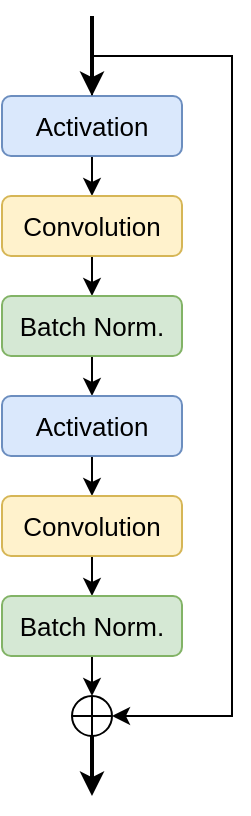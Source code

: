 <mxfile version="15.9.6" type="device"><diagram id="Vh9VURWYQfSzXD4nJMZ3" name="Page-1"><mxGraphModel dx="1102" dy="585" grid="1" gridSize="10" guides="1" tooltips="1" connect="1" arrows="1" fold="1" page="1" pageScale="1" pageWidth="850" pageHeight="1100" math="0" shadow="0"><root><mxCell id="0"/><mxCell id="1" parent="0"/><mxCell id="1HasCgRDNfKFLyoan0Ir-8" style="edgeStyle=orthogonalEdgeStyle;rounded=0;orthogonalLoop=1;jettySize=auto;html=1;exitX=0.5;exitY=1;exitDx=0;exitDy=0;entryX=0.5;entryY=0;entryDx=0;entryDy=0;fontSize=13;" edge="1" parent="1" source="1HasCgRDNfKFLyoan0Ir-1" target="1HasCgRDNfKFLyoan0Ir-3"><mxGeometry relative="1" as="geometry"/></mxCell><mxCell id="1HasCgRDNfKFLyoan0Ir-25" style="edgeStyle=orthogonalEdgeStyle;rounded=0;orthogonalLoop=1;jettySize=auto;html=1;exitX=0.5;exitY=0;exitDx=0;exitDy=0;entryX=1;entryY=0.5;entryDx=0;entryDy=0;entryPerimeter=0;fontSize=13;strokeWidth=1;" edge="1" parent="1" source="1HasCgRDNfKFLyoan0Ir-1" target="1HasCgRDNfKFLyoan0Ir-20"><mxGeometry relative="1" as="geometry"><Array as="points"><mxPoint x="350" y="110"/><mxPoint x="420" y="110"/><mxPoint x="420" y="440"/></Array></mxGeometry></mxCell><mxCell id="1HasCgRDNfKFLyoan0Ir-1" value="&lt;font style=&quot;font-size: 13px&quot;&gt;Activation&lt;/font&gt;" style="rounded=1;whiteSpace=wrap;html=1;fillColor=#dae8fc;strokeColor=#6c8ebf;" vertex="1" parent="1"><mxGeometry x="305" y="130" width="90" height="30" as="geometry"/></mxCell><mxCell id="1HasCgRDNfKFLyoan0Ir-9" style="edgeStyle=orthogonalEdgeStyle;rounded=0;orthogonalLoop=1;jettySize=auto;html=1;exitX=0.5;exitY=1;exitDx=0;exitDy=0;entryX=0.5;entryY=0;entryDx=0;entryDy=0;fontSize=13;" edge="1" parent="1" source="1HasCgRDNfKFLyoan0Ir-3" target="1HasCgRDNfKFLyoan0Ir-4"><mxGeometry relative="1" as="geometry"/></mxCell><mxCell id="1HasCgRDNfKFLyoan0Ir-3" value="&lt;font style=&quot;font-size: 13px&quot;&gt;Convolution&lt;/font&gt;" style="rounded=1;whiteSpace=wrap;html=1;fillColor=#fff2cc;strokeColor=#d6b656;" vertex="1" parent="1"><mxGeometry x="305" y="180" width="90" height="30" as="geometry"/></mxCell><mxCell id="1HasCgRDNfKFLyoan0Ir-10" style="edgeStyle=orthogonalEdgeStyle;rounded=0;orthogonalLoop=1;jettySize=auto;html=1;exitX=0.5;exitY=1;exitDx=0;exitDy=0;entryX=0.5;entryY=0;entryDx=0;entryDy=0;fontSize=13;" edge="1" parent="1" source="1HasCgRDNfKFLyoan0Ir-4" target="1HasCgRDNfKFLyoan0Ir-5"><mxGeometry relative="1" as="geometry"/></mxCell><mxCell id="1HasCgRDNfKFLyoan0Ir-4" value="Batch Norm." style="rounded=1;whiteSpace=wrap;html=1;fillColor=#d5e8d4;strokeColor=#82b366;fontSize=13;" vertex="1" parent="1"><mxGeometry x="305" y="230" width="90" height="30" as="geometry"/></mxCell><mxCell id="1HasCgRDNfKFLyoan0Ir-11" style="edgeStyle=orthogonalEdgeStyle;rounded=0;orthogonalLoop=1;jettySize=auto;html=1;exitX=0.5;exitY=1;exitDx=0;exitDy=0;entryX=0.5;entryY=0;entryDx=0;entryDy=0;fontSize=13;" edge="1" parent="1" source="1HasCgRDNfKFLyoan0Ir-5" target="1HasCgRDNfKFLyoan0Ir-6"><mxGeometry relative="1" as="geometry"/></mxCell><mxCell id="1HasCgRDNfKFLyoan0Ir-5" value="&lt;font style=&quot;font-size: 13px&quot;&gt;Activation&lt;/font&gt;" style="rounded=1;whiteSpace=wrap;html=1;fillColor=#dae8fc;strokeColor=#6c8ebf;" vertex="1" parent="1"><mxGeometry x="305" y="280" width="90" height="30" as="geometry"/></mxCell><mxCell id="1HasCgRDNfKFLyoan0Ir-12" style="edgeStyle=orthogonalEdgeStyle;rounded=0;orthogonalLoop=1;jettySize=auto;html=1;exitX=0.5;exitY=1;exitDx=0;exitDy=0;entryX=0.5;entryY=0;entryDx=0;entryDy=0;fontSize=13;" edge="1" parent="1" source="1HasCgRDNfKFLyoan0Ir-6" target="1HasCgRDNfKFLyoan0Ir-7"><mxGeometry relative="1" as="geometry"/></mxCell><mxCell id="1HasCgRDNfKFLyoan0Ir-6" value="&lt;font style=&quot;font-size: 13px&quot;&gt;Convolution&lt;/font&gt;" style="rounded=1;whiteSpace=wrap;html=1;fillColor=#fff2cc;strokeColor=#d6b656;" vertex="1" parent="1"><mxGeometry x="305" y="330" width="90" height="30" as="geometry"/></mxCell><mxCell id="1HasCgRDNfKFLyoan0Ir-21" style="edgeStyle=orthogonalEdgeStyle;rounded=0;orthogonalLoop=1;jettySize=auto;html=1;exitX=0.5;exitY=1;exitDx=0;exitDy=0;entryX=0.5;entryY=0;entryDx=0;entryDy=0;entryPerimeter=0;fontSize=13;strokeWidth=1;" edge="1" parent="1" source="1HasCgRDNfKFLyoan0Ir-7" target="1HasCgRDNfKFLyoan0Ir-20"><mxGeometry relative="1" as="geometry"/></mxCell><mxCell id="1HasCgRDNfKFLyoan0Ir-7" value="Batch Norm." style="rounded=1;whiteSpace=wrap;html=1;fillColor=#d5e8d4;strokeColor=#82b366;fontSize=13;" vertex="1" parent="1"><mxGeometry x="305" y="380" width="90" height="30" as="geometry"/></mxCell><mxCell id="1HasCgRDNfKFLyoan0Ir-18" value="" style="endArrow=classic;html=1;rounded=0;fontSize=13;entryX=0.5;entryY=0;entryDx=0;entryDy=0;strokeWidth=2;" edge="1" parent="1" target="1HasCgRDNfKFLyoan0Ir-1"><mxGeometry width="50" height="50" relative="1" as="geometry"><mxPoint x="350" y="90" as="sourcePoint"/><mxPoint x="460" y="220" as="targetPoint"/></mxGeometry></mxCell><mxCell id="1HasCgRDNfKFLyoan0Ir-20" value="" style="verticalLabelPosition=bottom;verticalAlign=top;html=1;shape=mxgraph.flowchart.summing_function;fontSize=13;" vertex="1" parent="1"><mxGeometry x="340" y="430" width="20" height="20" as="geometry"/></mxCell><mxCell id="1HasCgRDNfKFLyoan0Ir-24" value="" style="endArrow=classic;html=1;rounded=0;fontSize=13;strokeWidth=2;exitX=0.5;exitY=1;exitDx=0;exitDy=0;exitPerimeter=0;" edge="1" parent="1" source="1HasCgRDNfKFLyoan0Ir-20"><mxGeometry width="50" height="50" relative="1" as="geometry"><mxPoint x="349.5" y="450" as="sourcePoint"/><mxPoint x="350" y="480" as="targetPoint"/></mxGeometry></mxCell></root></mxGraphModel></diagram></mxfile>